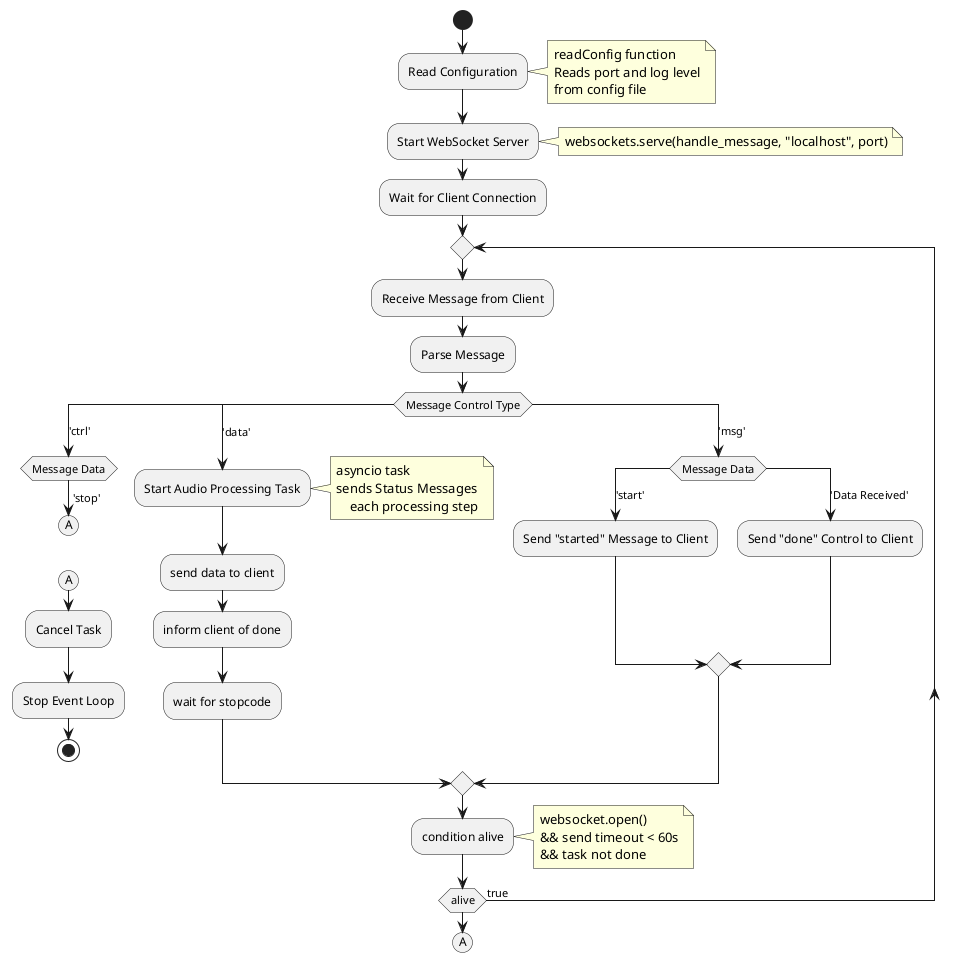 @startuml

start

:Read Configuration;
note right
readConfig function
Reads port and log level
from config file
end note

:Start WebSocket Server;
note right
websockets.serve(handle_message, "localhost", port)
end note

:Wait for Client Connection;

repeat
  :Receive Message from Client;
  :Parse Message;
  switch (Message Control Type)
    case ('ctrl')
      switch (Message Data)
        case ('stop')
          (A)
          detach
          (A)
          :Cancel Task;
          :Stop Event Loop;
          stop
      endswitch
    case ('data')
      :Start Audio Processing Task;
      note right
      asyncio task
      sends Status Messages
          each processing step
      end note
      :send data to client;
      :inform client of done;
      :wait for stopcode;
    case ('msg')
      switch (Message Data)
        case ('start')
          :Send "started" Message to Client;
        case ('Data Received')
          :Send "done" Control to Client;
      endswitch
  endswitch


:condition alive;
note right
websocket.open()
&& send timeout < 60s
&& task not done
end note
repeat while (alive) is (true)
(A)




@enduml
